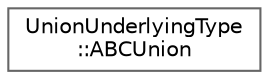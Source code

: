 digraph "Graphical Class Hierarchy"
{
 // LATEX_PDF_SIZE
  bgcolor="transparent";
  edge [fontname=Helvetica,fontsize=10,labelfontname=Helvetica,labelfontsize=10];
  node [fontname=Helvetica,fontsize=10,shape=box,height=0.2,width=0.4];
  rankdir="LR";
  Node0 [id="Node000000",label="UnionUnderlyingType\l::ABCUnion",height=0.2,width=0.4,color="grey40", fillcolor="white", style="filled",URL="$structUnionUnderlyingType_1_1ABCUnion.html",tooltip=" "];
}
